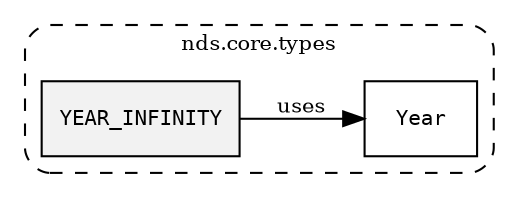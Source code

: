 /**
 * This dot file creates symbol collaboration diagram for YEAR_INFINITY.
 */
digraph ZSERIO
{
    node [shape=box, fontsize=10];
    rankdir="LR";
    fontsize=10;
    tooltip="YEAR_INFINITY collaboration diagram";

    subgraph "cluster_nds.core.types"
    {
        style="dashed, rounded";
        label="nds.core.types";
        tooltip="Package nds.core.types";
        href="../../../content/packages/nds.core.types.html#Package-nds-core-types";
        target="_parent";

        "YEAR_INFINITY" [style="filled", fillcolor="#0000000D", target="_parent", label=<<font face="monospace"><table align="center" border="0" cellspacing="0" cellpadding="0"><tr><td href="../../../content/packages/nds.core.types.html#Constant-YEAR_INFINITY" title="Constant defined in nds.core.types">YEAR_INFINITY</td></tr></table></font>>];
        "Year" [target="_parent", label=<<font face="monospace"><table align="center" border="0" cellspacing="0" cellpadding="0"><tr><td href="../../../content/packages/nds.core.types.html#Subtype-Year" title="Subtype defined in nds.core.types">Year</td></tr></table></font>>];
    }

    "YEAR_INFINITY" -> "Year" [label="uses", fontsize=10];
}
